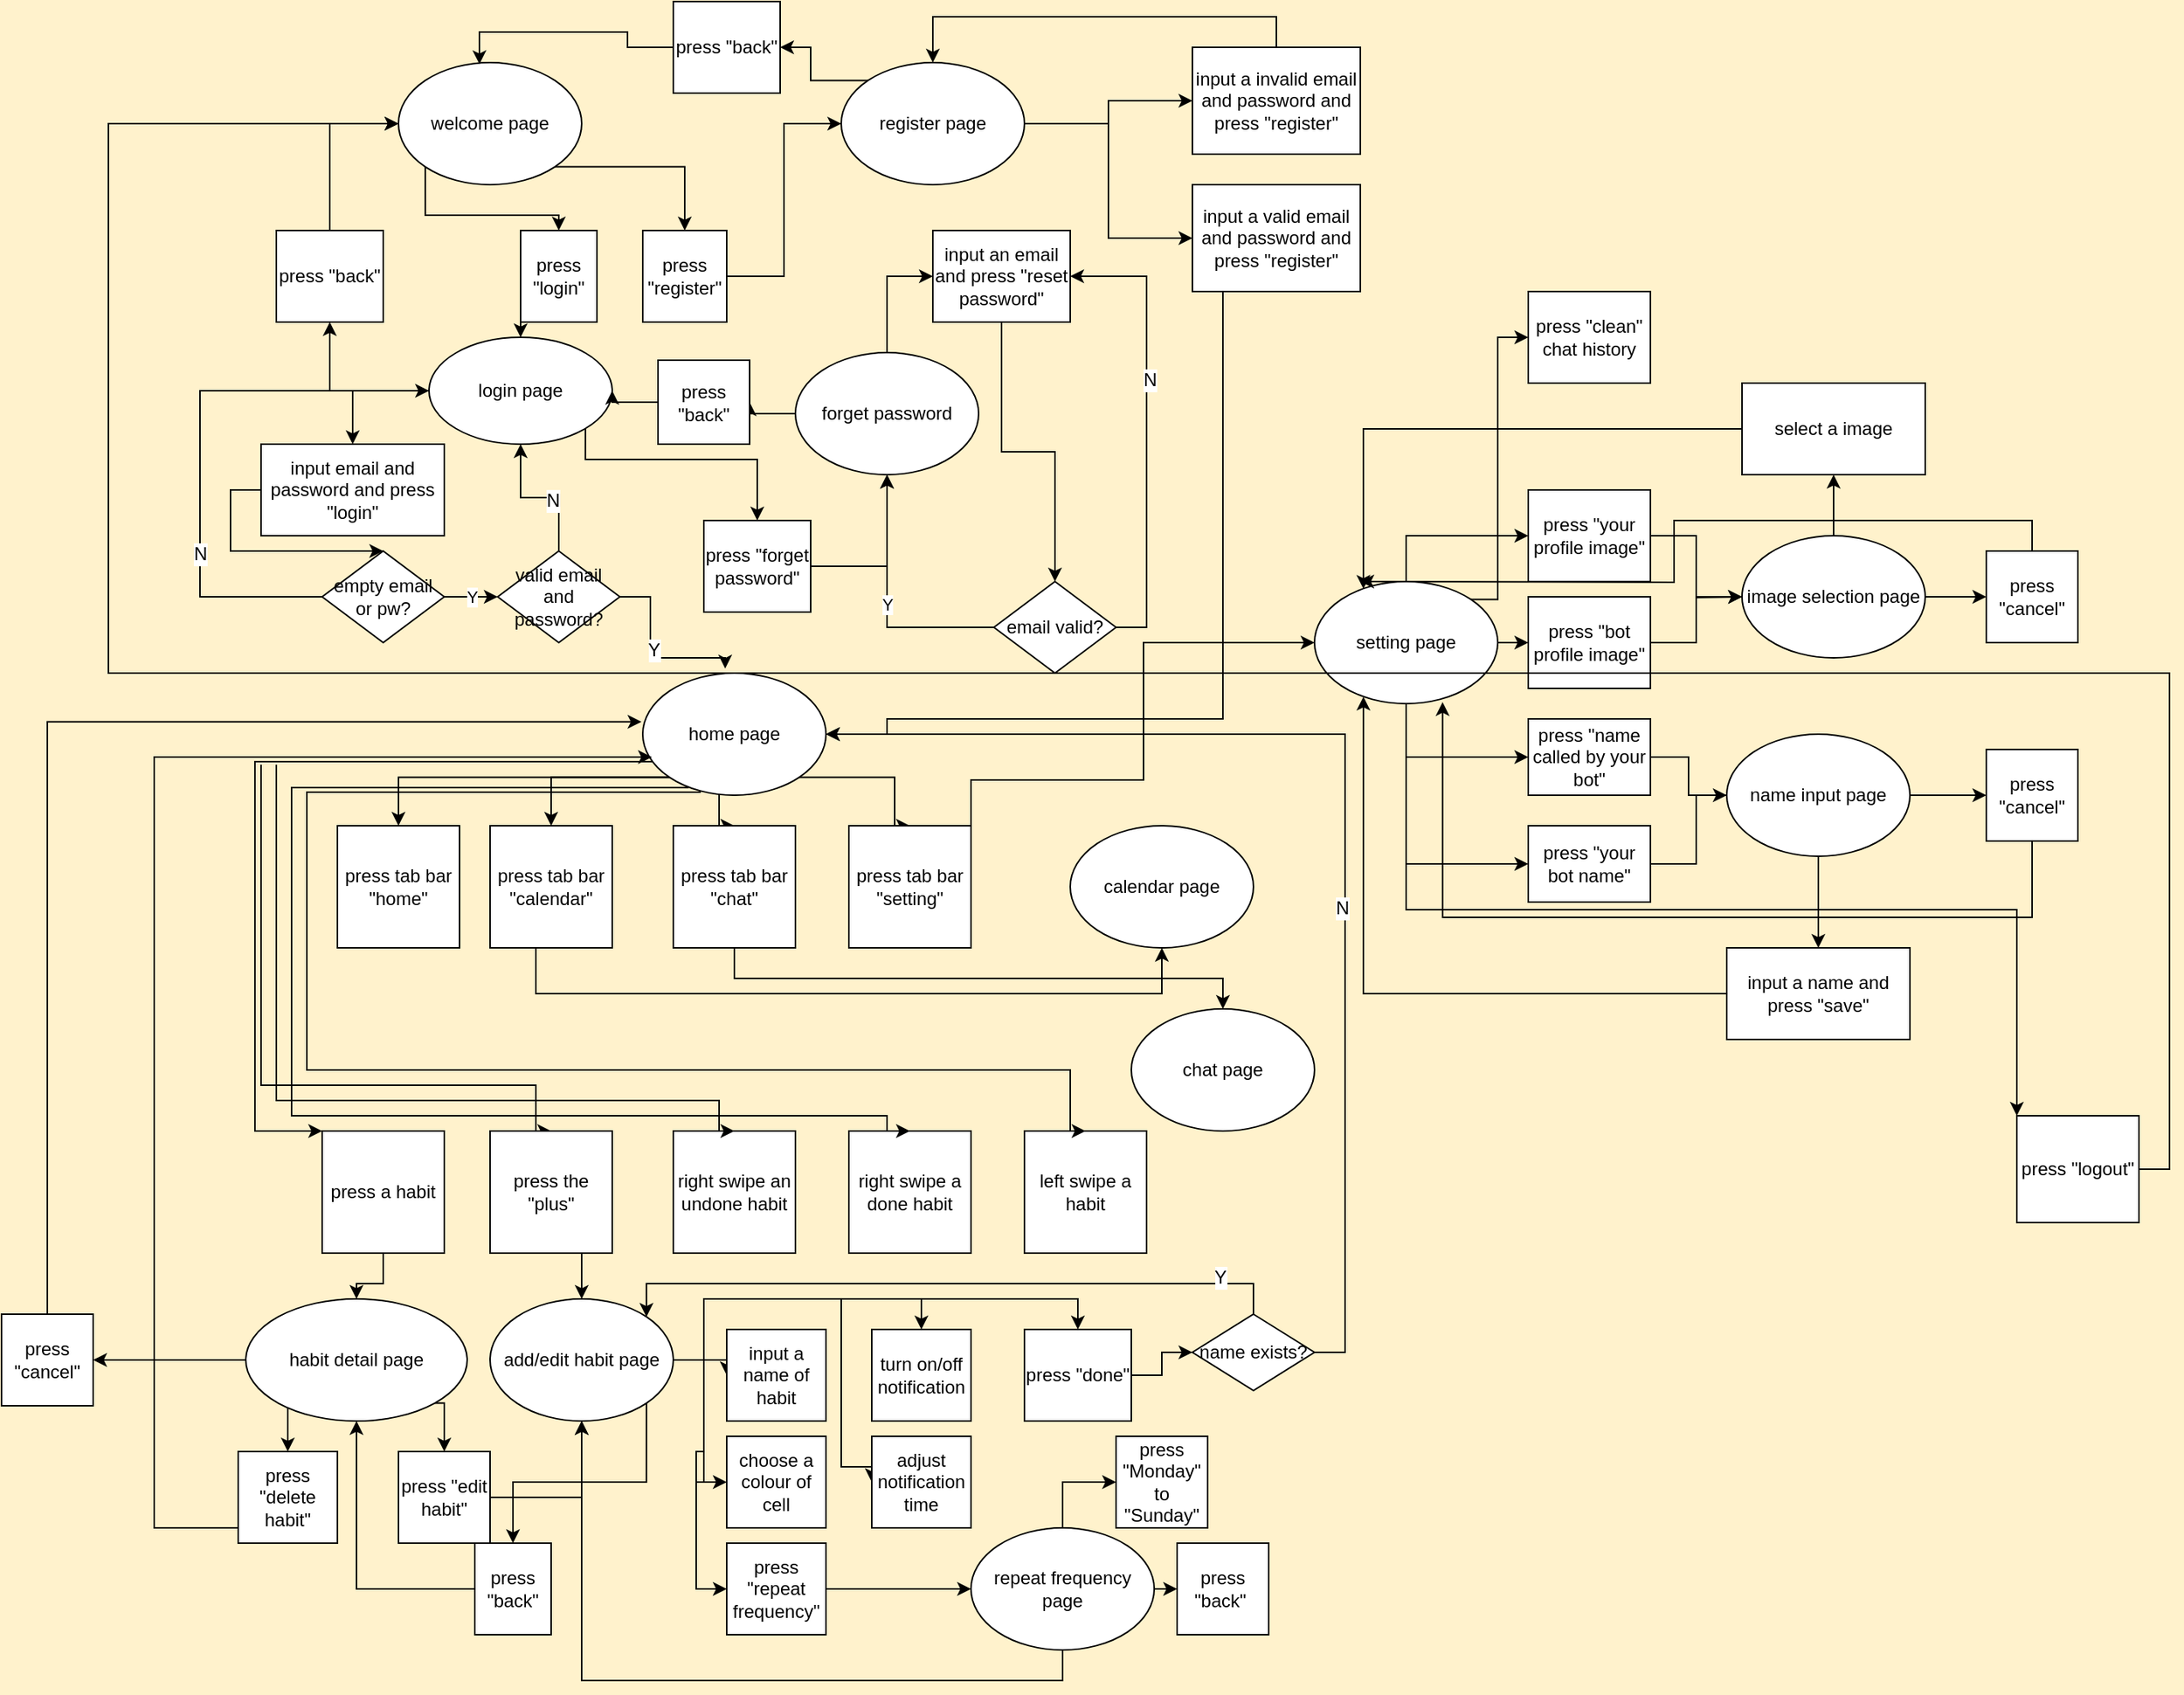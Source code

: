 <mxfile version="12.8.5" type="device"><diagram id="UULHulgBxs6ppkQbcfBB" name="Page-1"><mxGraphModel dx="1505" dy="413" grid="1" gridSize="10" guides="1" tooltips="1" connect="1" arrows="1" fold="1" page="1" pageScale="1" pageWidth="850" pageHeight="1100" background="#FFF2CC" math="0" shadow="0"><root><mxCell id="0"/><mxCell id="1" parent="0"/><mxCell id="8_2JDvQjmhM8NFOBoAPN-19" style="edgeStyle=orthogonalEdgeStyle;rounded=0;orthogonalLoop=1;jettySize=auto;html=1;exitX=0;exitY=1;exitDx=0;exitDy=0;entryX=0.5;entryY=0;entryDx=0;entryDy=0;" edge="1" parent="1" source="8_2JDvQjmhM8NFOBoAPN-16" target="8_2JDvQjmhM8NFOBoAPN-17"><mxGeometry relative="1" as="geometry"/></mxCell><mxCell id="8_2JDvQjmhM8NFOBoAPN-20" style="edgeStyle=orthogonalEdgeStyle;rounded=0;orthogonalLoop=1;jettySize=auto;html=1;exitX=1;exitY=1;exitDx=0;exitDy=0;entryX=0.5;entryY=0;entryDx=0;entryDy=0;" edge="1" parent="1" source="8_2JDvQjmhM8NFOBoAPN-16" target="8_2JDvQjmhM8NFOBoAPN-18"><mxGeometry relative="1" as="geometry"/></mxCell><mxCell id="8_2JDvQjmhM8NFOBoAPN-16" value="welcome page" style="ellipse;whiteSpace=wrap;html=1;" vertex="1" parent="1"><mxGeometry x="140" y="50" width="120" height="80" as="geometry"/></mxCell><mxCell id="8_2JDvQjmhM8NFOBoAPN-26" style="edgeStyle=orthogonalEdgeStyle;rounded=0;orthogonalLoop=1;jettySize=auto;html=1;exitX=0.5;exitY=1;exitDx=0;exitDy=0;entryX=0.5;entryY=0;entryDx=0;entryDy=0;" edge="1" parent="1" source="8_2JDvQjmhM8NFOBoAPN-17" target="8_2JDvQjmhM8NFOBoAPN-21"><mxGeometry relative="1" as="geometry"/></mxCell><mxCell id="8_2JDvQjmhM8NFOBoAPN-17" value="press &quot;login&quot;" style="rounded=0;whiteSpace=wrap;html=1;" vertex="1" parent="1"><mxGeometry x="220" y="160" width="50" height="60" as="geometry"/></mxCell><mxCell id="8_2JDvQjmhM8NFOBoAPN-58" style="edgeStyle=orthogonalEdgeStyle;rounded=0;orthogonalLoop=1;jettySize=auto;html=1;exitX=1;exitY=0.5;exitDx=0;exitDy=0;entryX=0;entryY=0.5;entryDx=0;entryDy=0;" edge="1" parent="1" source="8_2JDvQjmhM8NFOBoAPN-18" target="8_2JDvQjmhM8NFOBoAPN-57"><mxGeometry relative="1" as="geometry"/></mxCell><mxCell id="8_2JDvQjmhM8NFOBoAPN-18" value="press &quot;register&quot;" style="rounded=0;whiteSpace=wrap;html=1;" vertex="1" parent="1"><mxGeometry x="300" y="160" width="55" height="60" as="geometry"/></mxCell><mxCell id="8_2JDvQjmhM8NFOBoAPN-28" style="edgeStyle=orthogonalEdgeStyle;rounded=0;orthogonalLoop=1;jettySize=auto;html=1;exitX=0;exitY=0.5;exitDx=0;exitDy=0;entryX=0.5;entryY=1;entryDx=0;entryDy=0;" edge="1" parent="1" source="8_2JDvQjmhM8NFOBoAPN-21" target="8_2JDvQjmhM8NFOBoAPN-27"><mxGeometry relative="1" as="geometry"/></mxCell><mxCell id="8_2JDvQjmhM8NFOBoAPN-34" style="edgeStyle=orthogonalEdgeStyle;rounded=0;orthogonalLoop=1;jettySize=auto;html=1;exitX=1;exitY=1;exitDx=0;exitDy=0;entryX=0.5;entryY=0;entryDx=0;entryDy=0;" edge="1" parent="1" source="8_2JDvQjmhM8NFOBoAPN-21" target="8_2JDvQjmhM8NFOBoAPN-24"><mxGeometry relative="1" as="geometry"><Array as="points"><mxPoint x="262" y="310"/><mxPoint x="375" y="310"/></Array></mxGeometry></mxCell><mxCell id="8_2JDvQjmhM8NFOBoAPN-122" style="edgeStyle=orthogonalEdgeStyle;rounded=0;orthogonalLoop=1;jettySize=auto;html=1;exitX=0;exitY=0.5;exitDx=0;exitDy=0;" edge="1" parent="1" source="8_2JDvQjmhM8NFOBoAPN-21" target="8_2JDvQjmhM8NFOBoAPN-121"><mxGeometry relative="1" as="geometry"/></mxCell><mxCell id="8_2JDvQjmhM8NFOBoAPN-21" value="login page" style="ellipse;whiteSpace=wrap;html=1;" vertex="1" parent="1"><mxGeometry x="160" y="230" width="120" height="70" as="geometry"/></mxCell><mxCell id="8_2JDvQjmhM8NFOBoAPN-43" style="edgeStyle=orthogonalEdgeStyle;rounded=0;orthogonalLoop=1;jettySize=auto;html=1;exitX=1;exitY=0.5;exitDx=0;exitDy=0;entryX=0.5;entryY=1;entryDx=0;entryDy=0;" edge="1" parent="1" source="8_2JDvQjmhM8NFOBoAPN-24" target="8_2JDvQjmhM8NFOBoAPN-38"><mxGeometry relative="1" as="geometry"/></mxCell><mxCell id="8_2JDvQjmhM8NFOBoAPN-24" value="press &quot;forget password&quot;" style="rounded=0;whiteSpace=wrap;html=1;" vertex="1" parent="1"><mxGeometry x="340" y="350" width="70" height="60" as="geometry"/></mxCell><mxCell id="8_2JDvQjmhM8NFOBoAPN-29" style="edgeStyle=orthogonalEdgeStyle;rounded=0;orthogonalLoop=1;jettySize=auto;html=1;exitX=0.5;exitY=0;exitDx=0;exitDy=0;entryX=0;entryY=0.5;entryDx=0;entryDy=0;" edge="1" parent="1" source="8_2JDvQjmhM8NFOBoAPN-27" target="8_2JDvQjmhM8NFOBoAPN-16"><mxGeometry relative="1" as="geometry"/></mxCell><mxCell id="8_2JDvQjmhM8NFOBoAPN-27" value="press &quot;back&quot;" style="rounded=0;whiteSpace=wrap;html=1;" vertex="1" parent="1"><mxGeometry x="60" y="160" width="70" height="60" as="geometry"/></mxCell><mxCell id="8_2JDvQjmhM8NFOBoAPN-76" style="edgeStyle=orthogonalEdgeStyle;rounded=0;orthogonalLoop=1;jettySize=auto;html=1;exitX=0;exitY=1;exitDx=0;exitDy=0;entryX=0.5;entryY=0;entryDx=0;entryDy=0;" edge="1" parent="1" source="8_2JDvQjmhM8NFOBoAPN-35" target="8_2JDvQjmhM8NFOBoAPN-68"><mxGeometry relative="1" as="geometry"/></mxCell><mxCell id="8_2JDvQjmhM8NFOBoAPN-77" style="edgeStyle=orthogonalEdgeStyle;rounded=0;orthogonalLoop=1;jettySize=auto;html=1;exitX=0;exitY=1;exitDx=0;exitDy=0;entryX=0.5;entryY=0;entryDx=0;entryDy=0;" edge="1" parent="1" source="8_2JDvQjmhM8NFOBoAPN-35" target="8_2JDvQjmhM8NFOBoAPN-70"><mxGeometry relative="1" as="geometry"/></mxCell><mxCell id="8_2JDvQjmhM8NFOBoAPN-78" style="edgeStyle=orthogonalEdgeStyle;rounded=0;orthogonalLoop=1;jettySize=auto;html=1;exitX=0;exitY=1;exitDx=0;exitDy=0;entryX=0.5;entryY=0;entryDx=0;entryDy=0;" edge="1" parent="1" source="8_2JDvQjmhM8NFOBoAPN-35" target="8_2JDvQjmhM8NFOBoAPN-71"><mxGeometry relative="1" as="geometry"><Array as="points"><mxPoint x="350" y="518"/></Array></mxGeometry></mxCell><mxCell id="8_2JDvQjmhM8NFOBoAPN-79" style="edgeStyle=orthogonalEdgeStyle;rounded=0;orthogonalLoop=1;jettySize=auto;html=1;exitX=1;exitY=1;exitDx=0;exitDy=0;entryX=0.5;entryY=0;entryDx=0;entryDy=0;" edge="1" parent="1" source="8_2JDvQjmhM8NFOBoAPN-35" target="8_2JDvQjmhM8NFOBoAPN-73"><mxGeometry relative="1" as="geometry"><Array as="points"><mxPoint x="465" y="518"/></Array></mxGeometry></mxCell><mxCell id="8_2JDvQjmhM8NFOBoAPN-35" value="home page" style="ellipse;whiteSpace=wrap;html=1;" vertex="1" parent="1"><mxGeometry x="300" y="450" width="120" height="80" as="geometry"/></mxCell><mxCell id="8_2JDvQjmhM8NFOBoAPN-47" style="edgeStyle=orthogonalEdgeStyle;rounded=0;orthogonalLoop=1;jettySize=auto;html=1;exitX=0.5;exitY=0;exitDx=0;exitDy=0;entryX=0;entryY=0.5;entryDx=0;entryDy=0;" edge="1" parent="1" source="8_2JDvQjmhM8NFOBoAPN-38" target="8_2JDvQjmhM8NFOBoAPN-46"><mxGeometry relative="1" as="geometry"/></mxCell><mxCell id="8_2JDvQjmhM8NFOBoAPN-53" style="edgeStyle=orthogonalEdgeStyle;rounded=0;orthogonalLoop=1;jettySize=auto;html=1;exitX=0;exitY=0.5;exitDx=0;exitDy=0;entryX=1;entryY=0.5;entryDx=0;entryDy=0;" edge="1" parent="1" source="8_2JDvQjmhM8NFOBoAPN-38" target="8_2JDvQjmhM8NFOBoAPN-52"><mxGeometry relative="1" as="geometry"/></mxCell><mxCell id="8_2JDvQjmhM8NFOBoAPN-38" value="forget password" style="ellipse;whiteSpace=wrap;html=1;" vertex="1" parent="1"><mxGeometry x="400" y="240" width="120" height="80" as="geometry"/></mxCell><mxCell id="8_2JDvQjmhM8NFOBoAPN-114" style="edgeStyle=orthogonalEdgeStyle;rounded=0;orthogonalLoop=1;jettySize=auto;html=1;exitX=0.5;exitY=1;exitDx=0;exitDy=0;entryX=0.5;entryY=0;entryDx=0;entryDy=0;" edge="1" parent="1" source="8_2JDvQjmhM8NFOBoAPN-46" target="8_2JDvQjmhM8NFOBoAPN-113"><mxGeometry relative="1" as="geometry"/></mxCell><mxCell id="8_2JDvQjmhM8NFOBoAPN-46" value="input an email and press &quot;reset password&quot;" style="rounded=0;whiteSpace=wrap;html=1;" vertex="1" parent="1"><mxGeometry x="490" y="160" width="90" height="60" as="geometry"/></mxCell><mxCell id="8_2JDvQjmhM8NFOBoAPN-54" style="edgeStyle=orthogonalEdgeStyle;rounded=0;orthogonalLoop=1;jettySize=auto;html=1;exitX=0;exitY=0.5;exitDx=0;exitDy=0;entryX=1;entryY=0.5;entryDx=0;entryDy=0;" edge="1" parent="1" source="8_2JDvQjmhM8NFOBoAPN-52" target="8_2JDvQjmhM8NFOBoAPN-21"><mxGeometry relative="1" as="geometry"/></mxCell><mxCell id="8_2JDvQjmhM8NFOBoAPN-52" value="press &quot;back&quot;" style="rounded=0;whiteSpace=wrap;html=1;" vertex="1" parent="1"><mxGeometry x="310" y="245" width="60" height="55" as="geometry"/></mxCell><mxCell id="8_2JDvQjmhM8NFOBoAPN-61" style="edgeStyle=orthogonalEdgeStyle;rounded=0;orthogonalLoop=1;jettySize=auto;html=1;exitX=1;exitY=0.5;exitDx=0;exitDy=0;entryX=0;entryY=0.5;entryDx=0;entryDy=0;" edge="1" parent="1" source="8_2JDvQjmhM8NFOBoAPN-57" target="8_2JDvQjmhM8NFOBoAPN-59"><mxGeometry relative="1" as="geometry"/></mxCell><mxCell id="8_2JDvQjmhM8NFOBoAPN-62" style="edgeStyle=orthogonalEdgeStyle;rounded=0;orthogonalLoop=1;jettySize=auto;html=1;exitX=1;exitY=0.5;exitDx=0;exitDy=0;entryX=0;entryY=0.5;entryDx=0;entryDy=0;" edge="1" parent="1" source="8_2JDvQjmhM8NFOBoAPN-57" target="8_2JDvQjmhM8NFOBoAPN-60"><mxGeometry relative="1" as="geometry"/></mxCell><mxCell id="8_2JDvQjmhM8NFOBoAPN-66" style="edgeStyle=orthogonalEdgeStyle;rounded=0;orthogonalLoop=1;jettySize=auto;html=1;exitX=0;exitY=0;exitDx=0;exitDy=0;entryX=1;entryY=0.5;entryDx=0;entryDy=0;" edge="1" parent="1" source="8_2JDvQjmhM8NFOBoAPN-57" target="8_2JDvQjmhM8NFOBoAPN-65"><mxGeometry relative="1" as="geometry"/></mxCell><mxCell id="8_2JDvQjmhM8NFOBoAPN-57" value="register page" style="ellipse;whiteSpace=wrap;html=1;" vertex="1" parent="1"><mxGeometry x="430" y="50" width="120" height="80" as="geometry"/></mxCell><mxCell id="8_2JDvQjmhM8NFOBoAPN-63" style="edgeStyle=orthogonalEdgeStyle;rounded=0;orthogonalLoop=1;jettySize=auto;html=1;exitX=0.5;exitY=0;exitDx=0;exitDy=0;entryX=0.5;entryY=0;entryDx=0;entryDy=0;" edge="1" parent="1" source="8_2JDvQjmhM8NFOBoAPN-59" target="8_2JDvQjmhM8NFOBoAPN-57"><mxGeometry relative="1" as="geometry"/></mxCell><mxCell id="8_2JDvQjmhM8NFOBoAPN-59" value="input a invalid email and password and press &quot;register&quot;" style="rounded=0;whiteSpace=wrap;html=1;" vertex="1" parent="1"><mxGeometry x="660" y="40" width="110" height="70" as="geometry"/></mxCell><mxCell id="8_2JDvQjmhM8NFOBoAPN-64" style="edgeStyle=orthogonalEdgeStyle;rounded=0;orthogonalLoop=1;jettySize=auto;html=1;exitX=0.5;exitY=1;exitDx=0;exitDy=0;entryX=1;entryY=0.5;entryDx=0;entryDy=0;" edge="1" parent="1" source="8_2JDvQjmhM8NFOBoAPN-60" target="8_2JDvQjmhM8NFOBoAPN-35"><mxGeometry relative="1" as="geometry"><Array as="points"><mxPoint x="680" y="200"/><mxPoint x="680" y="480"/><mxPoint x="460" y="480"/><mxPoint x="460" y="490"/></Array></mxGeometry></mxCell><mxCell id="8_2JDvQjmhM8NFOBoAPN-60" value="input a valid email and password and press &quot;register&quot;" style="rounded=0;whiteSpace=wrap;html=1;" vertex="1" parent="1"><mxGeometry x="660" y="130" width="110" height="70" as="geometry"/></mxCell><mxCell id="8_2JDvQjmhM8NFOBoAPN-67" style="edgeStyle=orthogonalEdgeStyle;rounded=0;orthogonalLoop=1;jettySize=auto;html=1;exitX=0;exitY=0.5;exitDx=0;exitDy=0;entryX=0.442;entryY=0.013;entryDx=0;entryDy=0;entryPerimeter=0;" edge="1" parent="1" source="8_2JDvQjmhM8NFOBoAPN-65" target="8_2JDvQjmhM8NFOBoAPN-16"><mxGeometry relative="1" as="geometry"/></mxCell><mxCell id="8_2JDvQjmhM8NFOBoAPN-65" value="press &quot;back&quot;" style="rounded=0;whiteSpace=wrap;html=1;" vertex="1" parent="1"><mxGeometry x="320" y="10" width="70" height="60" as="geometry"/></mxCell><mxCell id="8_2JDvQjmhM8NFOBoAPN-80" style="edgeStyle=orthogonalEdgeStyle;rounded=0;orthogonalLoop=1;jettySize=auto;html=1;entryX=0;entryY=0;entryDx=0;entryDy=0;exitX=0.05;exitY=0.725;exitDx=0;exitDy=0;exitPerimeter=0;" edge="1" parent="1" source="8_2JDvQjmhM8NFOBoAPN-35" target="8_2JDvQjmhM8NFOBoAPN-81"><mxGeometry relative="1" as="geometry"><mxPoint x="60" y="560" as="sourcePoint"/><Array as="points"><mxPoint x="46" y="750"/></Array></mxGeometry></mxCell><mxCell id="8_2JDvQjmhM8NFOBoAPN-87" style="edgeStyle=orthogonalEdgeStyle;rounded=0;orthogonalLoop=1;jettySize=auto;html=1;entryX=0.5;entryY=0;entryDx=0;entryDy=0;" edge="1" parent="1" target="8_2JDvQjmhM8NFOBoAPN-82"><mxGeometry relative="1" as="geometry"><mxPoint x="50" y="510" as="sourcePoint"/><Array as="points"><mxPoint x="50" y="720"/><mxPoint x="230" y="720"/></Array></mxGeometry></mxCell><mxCell id="8_2JDvQjmhM8NFOBoAPN-68" value="press tab bar &quot;home&quot;" style="whiteSpace=wrap;html=1;aspect=fixed;" vertex="1" parent="1"><mxGeometry x="100" y="550" width="80" height="80" as="geometry"/></mxCell><mxCell id="8_2JDvQjmhM8NFOBoAPN-93" style="edgeStyle=orthogonalEdgeStyle;rounded=0;orthogonalLoop=1;jettySize=auto;html=1;exitX=0.5;exitY=1;exitDx=0;exitDy=0;entryX=0.5;entryY=1;entryDx=0;entryDy=0;" edge="1" parent="1" source="8_2JDvQjmhM8NFOBoAPN-70" target="8_2JDvQjmhM8NFOBoAPN-92"><mxGeometry relative="1" as="geometry"><Array as="points"><mxPoint x="230" y="660"/><mxPoint x="640" y="660"/></Array></mxGeometry></mxCell><mxCell id="8_2JDvQjmhM8NFOBoAPN-70" value="press tab bar &quot;calendar&quot;" style="whiteSpace=wrap;html=1;aspect=fixed;" vertex="1" parent="1"><mxGeometry x="200" y="550" width="80" height="80" as="geometry"/></mxCell><mxCell id="8_2JDvQjmhM8NFOBoAPN-95" style="edgeStyle=orthogonalEdgeStyle;rounded=0;orthogonalLoop=1;jettySize=auto;html=1;exitX=0.5;exitY=1;exitDx=0;exitDy=0;entryX=0.5;entryY=0;entryDx=0;entryDy=0;" edge="1" parent="1" source="8_2JDvQjmhM8NFOBoAPN-71" target="8_2JDvQjmhM8NFOBoAPN-94"><mxGeometry relative="1" as="geometry"/></mxCell><mxCell id="8_2JDvQjmhM8NFOBoAPN-71" value="press tab bar &quot;chat&quot;" style="whiteSpace=wrap;html=1;aspect=fixed;" vertex="1" parent="1"><mxGeometry x="320" y="550" width="80" height="80" as="geometry"/></mxCell><mxCell id="8_2JDvQjmhM8NFOBoAPN-168" style="edgeStyle=orthogonalEdgeStyle;rounded=0;orthogonalLoop=1;jettySize=auto;html=1;exitX=1;exitY=0.5;exitDx=0;exitDy=0;entryX=0;entryY=0.5;entryDx=0;entryDy=0;" edge="1" parent="1" source="8_2JDvQjmhM8NFOBoAPN-73" target="8_2JDvQjmhM8NFOBoAPN-165"><mxGeometry relative="1" as="geometry"><Array as="points"><mxPoint x="515" y="520"/><mxPoint x="628" y="520"/><mxPoint x="628" y="430"/></Array></mxGeometry></mxCell><mxCell id="8_2JDvQjmhM8NFOBoAPN-73" value="press tab bar &quot;setting&quot;" style="whiteSpace=wrap;html=1;aspect=fixed;" vertex="1" parent="1"><mxGeometry x="435" y="550" width="80" height="80" as="geometry"/></mxCell><mxCell id="8_2JDvQjmhM8NFOBoAPN-102" style="edgeStyle=orthogonalEdgeStyle;rounded=0;orthogonalLoop=1;jettySize=auto;html=1;exitX=0.5;exitY=1;exitDx=0;exitDy=0;" edge="1" parent="1" source="8_2JDvQjmhM8NFOBoAPN-81" target="8_2JDvQjmhM8NFOBoAPN-101"><mxGeometry relative="1" as="geometry"/></mxCell><mxCell id="8_2JDvQjmhM8NFOBoAPN-81" value="press a habit" style="whiteSpace=wrap;html=1;aspect=fixed;" vertex="1" parent="1"><mxGeometry x="90" y="750" width="80" height="80" as="geometry"/></mxCell><mxCell id="8_2JDvQjmhM8NFOBoAPN-105" style="edgeStyle=orthogonalEdgeStyle;rounded=0;orthogonalLoop=1;jettySize=auto;html=1;exitX=0.5;exitY=1;exitDx=0;exitDy=0;entryX=0.5;entryY=0;entryDx=0;entryDy=0;" edge="1" parent="1" source="8_2JDvQjmhM8NFOBoAPN-82" target="8_2JDvQjmhM8NFOBoAPN-104"><mxGeometry relative="1" as="geometry"/></mxCell><mxCell id="8_2JDvQjmhM8NFOBoAPN-82" value="press the &quot;plus&quot;" style="whiteSpace=wrap;html=1;aspect=fixed;" vertex="1" parent="1"><mxGeometry x="200" y="750" width="80" height="80" as="geometry"/></mxCell><mxCell id="8_2JDvQjmhM8NFOBoAPN-84" value="right swipe an undone habit" style="whiteSpace=wrap;html=1;aspect=fixed;" vertex="1" parent="1"><mxGeometry x="320" y="750" width="80" height="80" as="geometry"/></mxCell><mxCell id="8_2JDvQjmhM8NFOBoAPN-85" value="right swipe a done habit" style="whiteSpace=wrap;html=1;aspect=fixed;" vertex="1" parent="1"><mxGeometry x="435" y="750" width="80" height="80" as="geometry"/></mxCell><mxCell id="8_2JDvQjmhM8NFOBoAPN-86" value="left swipe a habit" style="whiteSpace=wrap;html=1;aspect=fixed;" vertex="1" parent="1"><mxGeometry x="550" y="750" width="80" height="80" as="geometry"/></mxCell><mxCell id="8_2JDvQjmhM8NFOBoAPN-89" style="edgeStyle=orthogonalEdgeStyle;rounded=0;orthogonalLoop=1;jettySize=auto;html=1;entryX=0.5;entryY=0;entryDx=0;entryDy=0;" edge="1" parent="1" target="8_2JDvQjmhM8NFOBoAPN-84"><mxGeometry relative="1" as="geometry"><mxPoint x="60" y="510" as="sourcePoint"/><mxPoint x="240" y="760" as="targetPoint"/><Array as="points"><mxPoint x="60" y="730"/><mxPoint x="350" y="730"/></Array></mxGeometry></mxCell><mxCell id="8_2JDvQjmhM8NFOBoAPN-90" style="edgeStyle=orthogonalEdgeStyle;rounded=0;orthogonalLoop=1;jettySize=auto;html=1;entryX=0.5;entryY=0;entryDx=0;entryDy=0;exitX=0.25;exitY=0.938;exitDx=0;exitDy=0;exitPerimeter=0;" edge="1" parent="1" source="8_2JDvQjmhM8NFOBoAPN-35" target="8_2JDvQjmhM8NFOBoAPN-85"><mxGeometry relative="1" as="geometry"><mxPoint x="70" y="530" as="sourcePoint"/><mxPoint x="250" y="770" as="targetPoint"/><Array as="points"><mxPoint x="70" y="740"/><mxPoint x="460" y="740"/><mxPoint x="460" y="750"/></Array></mxGeometry></mxCell><mxCell id="8_2JDvQjmhM8NFOBoAPN-91" style="edgeStyle=orthogonalEdgeStyle;rounded=0;orthogonalLoop=1;jettySize=auto;html=1;entryX=0.5;entryY=0;entryDx=0;entryDy=0;exitX=0.317;exitY=0.975;exitDx=0;exitDy=0;exitPerimeter=0;" edge="1" parent="1" source="8_2JDvQjmhM8NFOBoAPN-35" target="8_2JDvQjmhM8NFOBoAPN-86"><mxGeometry relative="1" as="geometry"><mxPoint x="80" y="540" as="sourcePoint"/><mxPoint x="260" y="780" as="targetPoint"/><Array as="points"><mxPoint x="80" y="528"/><mxPoint x="80" y="710"/><mxPoint x="580" y="710"/></Array></mxGeometry></mxCell><mxCell id="8_2JDvQjmhM8NFOBoAPN-92" value="calendar page" style="ellipse;whiteSpace=wrap;html=1;" vertex="1" parent="1"><mxGeometry x="580" y="550" width="120" height="80" as="geometry"/></mxCell><mxCell id="8_2JDvQjmhM8NFOBoAPN-94" value="chat page" style="ellipse;whiteSpace=wrap;html=1;" vertex="1" parent="1"><mxGeometry x="620" y="670" width="120" height="80" as="geometry"/></mxCell><mxCell id="8_2JDvQjmhM8NFOBoAPN-107" style="edgeStyle=orthogonalEdgeStyle;rounded=0;orthogonalLoop=1;jettySize=auto;html=1;exitX=0;exitY=1;exitDx=0;exitDy=0;entryX=0.5;entryY=0;entryDx=0;entryDy=0;" edge="1" parent="1" source="8_2JDvQjmhM8NFOBoAPN-101" target="8_2JDvQjmhM8NFOBoAPN-106"><mxGeometry relative="1" as="geometry"/></mxCell><mxCell id="8_2JDvQjmhM8NFOBoAPN-110" style="edgeStyle=orthogonalEdgeStyle;rounded=0;orthogonalLoop=1;jettySize=auto;html=1;exitX=1;exitY=1;exitDx=0;exitDy=0;entryX=0.5;entryY=0;entryDx=0;entryDy=0;" edge="1" parent="1" source="8_2JDvQjmhM8NFOBoAPN-101" target="8_2JDvQjmhM8NFOBoAPN-109"><mxGeometry relative="1" as="geometry"/></mxCell><mxCell id="8_2JDvQjmhM8NFOBoAPN-172" style="edgeStyle=orthogonalEdgeStyle;rounded=0;orthogonalLoop=1;jettySize=auto;html=1;exitX=0;exitY=0.5;exitDx=0;exitDy=0;entryX=1;entryY=0.5;entryDx=0;entryDy=0;" edge="1" parent="1" source="8_2JDvQjmhM8NFOBoAPN-101" target="8_2JDvQjmhM8NFOBoAPN-169"><mxGeometry relative="1" as="geometry"/></mxCell><mxCell id="8_2JDvQjmhM8NFOBoAPN-101" value="habit detail page" style="ellipse;whiteSpace=wrap;html=1;" vertex="1" parent="1"><mxGeometry x="40" y="860" width="145" height="80" as="geometry"/></mxCell><mxCell id="8_2JDvQjmhM8NFOBoAPN-137" style="edgeStyle=orthogonalEdgeStyle;rounded=0;orthogonalLoop=1;jettySize=auto;html=1;exitX=1;exitY=0.5;exitDx=0;exitDy=0;entryX=0;entryY=0.5;entryDx=0;entryDy=0;" edge="1" parent="1" source="8_2JDvQjmhM8NFOBoAPN-104" target="8_2JDvQjmhM8NFOBoAPN-112"><mxGeometry relative="1" as="geometry"/></mxCell><mxCell id="8_2JDvQjmhM8NFOBoAPN-138" style="edgeStyle=orthogonalEdgeStyle;rounded=0;orthogonalLoop=1;jettySize=auto;html=1;exitX=1;exitY=0.5;exitDx=0;exitDy=0;entryX=0;entryY=0.5;entryDx=0;entryDy=0;" edge="1" parent="1" source="8_2JDvQjmhM8NFOBoAPN-104" target="8_2JDvQjmhM8NFOBoAPN-134"><mxGeometry relative="1" as="geometry"/></mxCell><mxCell id="8_2JDvQjmhM8NFOBoAPN-139" style="edgeStyle=orthogonalEdgeStyle;rounded=0;orthogonalLoop=1;jettySize=auto;html=1;exitX=1;exitY=0.5;exitDx=0;exitDy=0;entryX=0;entryY=0.5;entryDx=0;entryDy=0;" edge="1" parent="1" source="8_2JDvQjmhM8NFOBoAPN-104" target="8_2JDvQjmhM8NFOBoAPN-136"><mxGeometry relative="1" as="geometry"/></mxCell><mxCell id="8_2JDvQjmhM8NFOBoAPN-141" style="edgeStyle=orthogonalEdgeStyle;rounded=0;orthogonalLoop=1;jettySize=auto;html=1;exitX=1;exitY=0.5;exitDx=0;exitDy=0;entryX=0.5;entryY=0;entryDx=0;entryDy=0;" edge="1" parent="1" source="8_2JDvQjmhM8NFOBoAPN-104" target="8_2JDvQjmhM8NFOBoAPN-140"><mxGeometry relative="1" as="geometry"><Array as="points"><mxPoint x="340" y="900"/><mxPoint x="340" y="860"/><mxPoint x="483" y="860"/></Array></mxGeometry></mxCell><mxCell id="8_2JDvQjmhM8NFOBoAPN-145" style="edgeStyle=orthogonalEdgeStyle;rounded=0;orthogonalLoop=1;jettySize=auto;html=1;exitX=1;exitY=0.5;exitDx=0;exitDy=0;entryX=0;entryY=0.5;entryDx=0;entryDy=0;" edge="1" parent="1" source="8_2JDvQjmhM8NFOBoAPN-104" target="8_2JDvQjmhM8NFOBoAPN-142"><mxGeometry relative="1" as="geometry"><Array as="points"><mxPoint x="340" y="900"/><mxPoint x="340" y="860"/><mxPoint x="430" y="860"/><mxPoint x="430" y="970"/><mxPoint x="450" y="970"/></Array></mxGeometry></mxCell><mxCell id="8_2JDvQjmhM8NFOBoAPN-150" style="edgeStyle=orthogonalEdgeStyle;rounded=0;orthogonalLoop=1;jettySize=auto;html=1;exitX=1;exitY=1;exitDx=0;exitDy=0;entryX=0.5;entryY=0;entryDx=0;entryDy=0;" edge="1" parent="1" source="8_2JDvQjmhM8NFOBoAPN-104" target="8_2JDvQjmhM8NFOBoAPN-149"><mxGeometry relative="1" as="geometry"/></mxCell><mxCell id="8_2JDvQjmhM8NFOBoAPN-152" style="edgeStyle=orthogonalEdgeStyle;rounded=0;orthogonalLoop=1;jettySize=auto;html=1;exitX=1;exitY=0.5;exitDx=0;exitDy=0;entryX=0.5;entryY=0;entryDx=0;entryDy=0;" edge="1" parent="1" source="8_2JDvQjmhM8NFOBoAPN-104" target="8_2JDvQjmhM8NFOBoAPN-148"><mxGeometry relative="1" as="geometry"><Array as="points"><mxPoint x="340" y="900"/><mxPoint x="340" y="860"/><mxPoint x="585" y="860"/></Array></mxGeometry></mxCell><mxCell id="8_2JDvQjmhM8NFOBoAPN-104" value="add/edit habit page" style="ellipse;whiteSpace=wrap;html=1;" vertex="1" parent="1"><mxGeometry x="200" y="860" width="120" height="80" as="geometry"/></mxCell><mxCell id="8_2JDvQjmhM8NFOBoAPN-108" style="edgeStyle=orthogonalEdgeStyle;rounded=0;orthogonalLoop=1;jettySize=auto;html=1;exitX=0;exitY=0.5;exitDx=0;exitDy=0;entryX=0.05;entryY=0.688;entryDx=0;entryDy=0;entryPerimeter=0;" edge="1" parent="1" source="8_2JDvQjmhM8NFOBoAPN-106" target="8_2JDvQjmhM8NFOBoAPN-35"><mxGeometry relative="1" as="geometry"><Array as="points"><mxPoint x="35" y="1010"/><mxPoint x="-20" y="1010"/><mxPoint x="-20" y="505"/></Array></mxGeometry></mxCell><mxCell id="8_2JDvQjmhM8NFOBoAPN-106" value="press &quot;delete habit&quot;" style="rounded=0;whiteSpace=wrap;html=1;" vertex="1" parent="1"><mxGeometry x="35" y="960" width="65" height="60" as="geometry"/></mxCell><mxCell id="8_2JDvQjmhM8NFOBoAPN-111" style="edgeStyle=orthogonalEdgeStyle;rounded=0;orthogonalLoop=1;jettySize=auto;html=1;exitX=1;exitY=0.5;exitDx=0;exitDy=0;" edge="1" parent="1" source="8_2JDvQjmhM8NFOBoAPN-109" target="8_2JDvQjmhM8NFOBoAPN-104"><mxGeometry relative="1" as="geometry"/></mxCell><mxCell id="8_2JDvQjmhM8NFOBoAPN-109" value="press &quot;edit habit&quot;" style="rounded=0;whiteSpace=wrap;html=1;" vertex="1" parent="1"><mxGeometry x="140" y="960" width="60" height="60" as="geometry"/></mxCell><mxCell id="8_2JDvQjmhM8NFOBoAPN-112" value="input a name of habit" style="rounded=0;whiteSpace=wrap;html=1;" vertex="1" parent="1"><mxGeometry x="355" y="880" width="65" height="60" as="geometry"/></mxCell><mxCell id="8_2JDvQjmhM8NFOBoAPN-117" value="Y" style="edgeStyle=orthogonalEdgeStyle;rounded=0;orthogonalLoop=1;jettySize=auto;html=1;exitX=0;exitY=0.5;exitDx=0;exitDy=0;" edge="1" parent="1" source="8_2JDvQjmhM8NFOBoAPN-113" target="8_2JDvQjmhM8NFOBoAPN-38"><mxGeometry relative="1" as="geometry"/></mxCell><mxCell id="8_2JDvQjmhM8NFOBoAPN-119" style="edgeStyle=orthogonalEdgeStyle;rounded=0;orthogonalLoop=1;jettySize=auto;html=1;exitX=1;exitY=0.5;exitDx=0;exitDy=0;" edge="1" parent="1" source="8_2JDvQjmhM8NFOBoAPN-113"><mxGeometry relative="1" as="geometry"><mxPoint x="580" y="190" as="targetPoint"/><Array as="points"><mxPoint x="630" y="420"/><mxPoint x="630" y="190"/></Array></mxGeometry></mxCell><mxCell id="8_2JDvQjmhM8NFOBoAPN-120" value="N" style="text;html=1;align=center;verticalAlign=middle;resizable=0;points=[];labelBackgroundColor=#ffffff;" vertex="1" connectable="0" parent="8_2JDvQjmhM8NFOBoAPN-119"><mxGeometry x="0.217" y="-2" relative="1" as="geometry"><mxPoint as="offset"/></mxGeometry></mxCell><mxCell id="8_2JDvQjmhM8NFOBoAPN-113" value="email valid?" style="rhombus;whiteSpace=wrap;html=1;" vertex="1" parent="1"><mxGeometry x="530" y="390" width="80" height="60" as="geometry"/></mxCell><mxCell id="8_2JDvQjmhM8NFOBoAPN-124" style="edgeStyle=orthogonalEdgeStyle;rounded=0;orthogonalLoop=1;jettySize=auto;html=1;exitX=0;exitY=0.5;exitDx=0;exitDy=0;entryX=0.5;entryY=0;entryDx=0;entryDy=0;" edge="1" parent="1" source="8_2JDvQjmhM8NFOBoAPN-121" target="8_2JDvQjmhM8NFOBoAPN-123"><mxGeometry relative="1" as="geometry"><Array as="points"><mxPoint x="30" y="330"/><mxPoint x="30" y="370"/></Array></mxGeometry></mxCell><mxCell id="8_2JDvQjmhM8NFOBoAPN-121" value="input email and password and press &quot;login&quot;" style="rounded=0;whiteSpace=wrap;html=1;" vertex="1" parent="1"><mxGeometry x="50" y="300" width="120" height="60" as="geometry"/></mxCell><mxCell id="8_2JDvQjmhM8NFOBoAPN-126" value="Y" style="edgeStyle=orthogonalEdgeStyle;rounded=0;orthogonalLoop=1;jettySize=auto;html=1;exitX=1;exitY=0.5;exitDx=0;exitDy=0;entryX=0;entryY=0.5;entryDx=0;entryDy=0;" edge="1" parent="1" source="8_2JDvQjmhM8NFOBoAPN-123" target="8_2JDvQjmhM8NFOBoAPN-125"><mxGeometry relative="1" as="geometry"/></mxCell><mxCell id="8_2JDvQjmhM8NFOBoAPN-131" style="edgeStyle=orthogonalEdgeStyle;rounded=0;orthogonalLoop=1;jettySize=auto;html=1;exitX=0;exitY=0.5;exitDx=0;exitDy=0;entryX=0;entryY=0.5;entryDx=0;entryDy=0;" edge="1" parent="1" source="8_2JDvQjmhM8NFOBoAPN-123" target="8_2JDvQjmhM8NFOBoAPN-21"><mxGeometry relative="1" as="geometry"><Array as="points"><mxPoint x="10" y="400"/><mxPoint x="10" y="265"/></Array></mxGeometry></mxCell><mxCell id="8_2JDvQjmhM8NFOBoAPN-132" value="N" style="text;html=1;align=center;verticalAlign=middle;resizable=0;points=[];labelBackgroundColor=#ffffff;" vertex="1" connectable="0" parent="8_2JDvQjmhM8NFOBoAPN-131"><mxGeometry x="-0.562" y="-28" relative="1" as="geometry"><mxPoint x="-28" y="-28" as="offset"/></mxGeometry></mxCell><mxCell id="8_2JDvQjmhM8NFOBoAPN-123" value="empty email or pw?" style="rhombus;whiteSpace=wrap;html=1;" vertex="1" parent="1"><mxGeometry x="90" y="370" width="80" height="60" as="geometry"/></mxCell><mxCell id="8_2JDvQjmhM8NFOBoAPN-127" style="edgeStyle=orthogonalEdgeStyle;rounded=0;orthogonalLoop=1;jettySize=auto;html=1;exitX=1;exitY=0.5;exitDx=0;exitDy=0;entryX=0.45;entryY=-0.037;entryDx=0;entryDy=0;entryPerimeter=0;" edge="1" parent="1" source="8_2JDvQjmhM8NFOBoAPN-125" target="8_2JDvQjmhM8NFOBoAPN-35"><mxGeometry relative="1" as="geometry"><mxPoint x="160" y="480" as="targetPoint"/><Array as="points"><mxPoint x="305" y="400"/><mxPoint x="305" y="440"/><mxPoint x="354" y="440"/></Array></mxGeometry></mxCell><mxCell id="8_2JDvQjmhM8NFOBoAPN-128" value="Y" style="text;html=1;align=center;verticalAlign=middle;resizable=0;points=[];labelBackgroundColor=#ffffff;" vertex="1" connectable="0" parent="8_2JDvQjmhM8NFOBoAPN-127"><mxGeometry x="-0.059" y="2" relative="1" as="geometry"><mxPoint as="offset"/></mxGeometry></mxCell><mxCell id="8_2JDvQjmhM8NFOBoAPN-129" style="edgeStyle=orthogonalEdgeStyle;rounded=0;orthogonalLoop=1;jettySize=auto;html=1;exitX=0.5;exitY=0;exitDx=0;exitDy=0;entryX=0.5;entryY=1;entryDx=0;entryDy=0;" edge="1" parent="1" source="8_2JDvQjmhM8NFOBoAPN-125" target="8_2JDvQjmhM8NFOBoAPN-21"><mxGeometry relative="1" as="geometry"/></mxCell><mxCell id="8_2JDvQjmhM8NFOBoAPN-130" value="N" style="text;html=1;align=center;verticalAlign=middle;resizable=0;points=[];labelBackgroundColor=#ffffff;" vertex="1" connectable="0" parent="8_2JDvQjmhM8NFOBoAPN-129"><mxGeometry x="-0.305" y="4" relative="1" as="geometry"><mxPoint as="offset"/></mxGeometry></mxCell><mxCell id="8_2JDvQjmhM8NFOBoAPN-125" value="valid email and password?" style="rhombus;whiteSpace=wrap;html=1;" vertex="1" parent="1"><mxGeometry x="205" y="370" width="80" height="60" as="geometry"/></mxCell><mxCell id="8_2JDvQjmhM8NFOBoAPN-134" value="choose a colour of cell" style="rounded=0;whiteSpace=wrap;html=1;" vertex="1" parent="1"><mxGeometry x="355" y="950" width="65" height="60" as="geometry"/></mxCell><mxCell id="8_2JDvQjmhM8NFOBoAPN-147" style="edgeStyle=orthogonalEdgeStyle;rounded=0;orthogonalLoop=1;jettySize=auto;html=1;exitX=1;exitY=0.5;exitDx=0;exitDy=0;entryX=0;entryY=0.5;entryDx=0;entryDy=0;" edge="1" parent="1" source="8_2JDvQjmhM8NFOBoAPN-136" target="8_2JDvQjmhM8NFOBoAPN-146"><mxGeometry relative="1" as="geometry"/></mxCell><mxCell id="8_2JDvQjmhM8NFOBoAPN-136" value="press &quot;repeat frequency&quot;" style="rounded=0;whiteSpace=wrap;html=1;" vertex="1" parent="1"><mxGeometry x="355" y="1020" width="65" height="60" as="geometry"/></mxCell><mxCell id="8_2JDvQjmhM8NFOBoAPN-140" value="turn on/off notification" style="rounded=0;whiteSpace=wrap;html=1;" vertex="1" parent="1"><mxGeometry x="450" y="880" width="65" height="60" as="geometry"/></mxCell><mxCell id="8_2JDvQjmhM8NFOBoAPN-142" value="adjust notification time" style="rounded=0;whiteSpace=wrap;html=1;" vertex="1" parent="1"><mxGeometry x="450" y="950" width="65" height="60" as="geometry"/></mxCell><mxCell id="8_2JDvQjmhM8NFOBoAPN-161" style="edgeStyle=orthogonalEdgeStyle;rounded=0;orthogonalLoop=1;jettySize=auto;html=1;exitX=0.5;exitY=0;exitDx=0;exitDy=0;entryX=0;entryY=0.5;entryDx=0;entryDy=0;" edge="1" parent="1" source="8_2JDvQjmhM8NFOBoAPN-146" target="8_2JDvQjmhM8NFOBoAPN-160"><mxGeometry relative="1" as="geometry"/></mxCell><mxCell id="8_2JDvQjmhM8NFOBoAPN-163" style="edgeStyle=orthogonalEdgeStyle;rounded=0;orthogonalLoop=1;jettySize=auto;html=1;exitX=1;exitY=0.5;exitDx=0;exitDy=0;entryX=0;entryY=0.5;entryDx=0;entryDy=0;" edge="1" parent="1" source="8_2JDvQjmhM8NFOBoAPN-146" target="8_2JDvQjmhM8NFOBoAPN-162"><mxGeometry relative="1" as="geometry"/></mxCell><mxCell id="8_2JDvQjmhM8NFOBoAPN-164" style="edgeStyle=orthogonalEdgeStyle;rounded=0;orthogonalLoop=1;jettySize=auto;html=1;exitX=0.5;exitY=1;exitDx=0;exitDy=0;entryX=0.5;entryY=1;entryDx=0;entryDy=0;" edge="1" parent="1" source="8_2JDvQjmhM8NFOBoAPN-146" target="8_2JDvQjmhM8NFOBoAPN-104"><mxGeometry relative="1" as="geometry"/></mxCell><mxCell id="8_2JDvQjmhM8NFOBoAPN-146" value="repeat frequency page" style="ellipse;whiteSpace=wrap;html=1;" vertex="1" parent="1"><mxGeometry x="515" y="1010" width="120" height="80" as="geometry"/></mxCell><mxCell id="8_2JDvQjmhM8NFOBoAPN-154" style="edgeStyle=orthogonalEdgeStyle;rounded=0;orthogonalLoop=1;jettySize=auto;html=1;exitX=1;exitY=0.5;exitDx=0;exitDy=0;entryX=0;entryY=0.5;entryDx=0;entryDy=0;" edge="1" parent="1" source="8_2JDvQjmhM8NFOBoAPN-148" target="8_2JDvQjmhM8NFOBoAPN-153"><mxGeometry relative="1" as="geometry"/></mxCell><mxCell id="8_2JDvQjmhM8NFOBoAPN-148" value="press &quot;done&quot;" style="rounded=0;whiteSpace=wrap;html=1;" vertex="1" parent="1"><mxGeometry x="550" y="880" width="70" height="60" as="geometry"/></mxCell><mxCell id="8_2JDvQjmhM8NFOBoAPN-151" style="edgeStyle=orthogonalEdgeStyle;rounded=0;orthogonalLoop=1;jettySize=auto;html=1;exitX=0;exitY=0.5;exitDx=0;exitDy=0;entryX=0.5;entryY=1;entryDx=0;entryDy=0;" edge="1" parent="1" source="8_2JDvQjmhM8NFOBoAPN-149" target="8_2JDvQjmhM8NFOBoAPN-101"><mxGeometry relative="1" as="geometry"/></mxCell><mxCell id="8_2JDvQjmhM8NFOBoAPN-149" value="press &quot;back&quot;" style="rounded=0;whiteSpace=wrap;html=1;" vertex="1" parent="1"><mxGeometry x="190" y="1020" width="50" height="60" as="geometry"/></mxCell><mxCell id="8_2JDvQjmhM8NFOBoAPN-158" style="edgeStyle=orthogonalEdgeStyle;rounded=0;orthogonalLoop=1;jettySize=auto;html=1;exitX=0.5;exitY=0;exitDx=0;exitDy=0;entryX=1;entryY=0;entryDx=0;entryDy=0;" edge="1" parent="1" source="8_2JDvQjmhM8NFOBoAPN-153" target="8_2JDvQjmhM8NFOBoAPN-104"><mxGeometry relative="1" as="geometry"><Array as="points"><mxPoint x="700" y="850"/><mxPoint x="302" y="850"/></Array></mxGeometry></mxCell><mxCell id="8_2JDvQjmhM8NFOBoAPN-159" value="Y" style="text;html=1;align=center;verticalAlign=middle;resizable=0;points=[];labelBackgroundColor=#ffffff;" vertex="1" connectable="0" parent="8_2JDvQjmhM8NFOBoAPN-158"><mxGeometry x="-0.909" y="22" relative="1" as="geometry"><mxPoint x="-22" y="-26" as="offset"/></mxGeometry></mxCell><mxCell id="8_2JDvQjmhM8NFOBoAPN-166" style="edgeStyle=orthogonalEdgeStyle;rounded=0;orthogonalLoop=1;jettySize=auto;html=1;exitX=1;exitY=0.5;exitDx=0;exitDy=0;entryX=1;entryY=0.5;entryDx=0;entryDy=0;" edge="1" parent="1" source="8_2JDvQjmhM8NFOBoAPN-153" target="8_2JDvQjmhM8NFOBoAPN-35"><mxGeometry relative="1" as="geometry"><mxPoint x="770" y="720" as="targetPoint"/></mxGeometry></mxCell><mxCell id="8_2JDvQjmhM8NFOBoAPN-167" value="N" style="text;html=1;align=center;verticalAlign=middle;resizable=0;points=[];labelBackgroundColor=#ffffff;" vertex="1" connectable="0" parent="8_2JDvQjmhM8NFOBoAPN-166"><mxGeometry x="-0.187" y="2" relative="1" as="geometry"><mxPoint as="offset"/></mxGeometry></mxCell><mxCell id="8_2JDvQjmhM8NFOBoAPN-153" value="name exists?" style="rhombus;whiteSpace=wrap;html=1;" vertex="1" parent="1"><mxGeometry x="660" y="870" width="80" height="50" as="geometry"/></mxCell><mxCell id="8_2JDvQjmhM8NFOBoAPN-160" value="press &quot;Monday&quot; to &quot;Sunday&quot;" style="rounded=0;whiteSpace=wrap;html=1;" vertex="1" parent="1"><mxGeometry x="610" y="950" width="60" height="60" as="geometry"/></mxCell><mxCell id="8_2JDvQjmhM8NFOBoAPN-162" value="press &quot;back&quot;&amp;nbsp;" style="rounded=0;whiteSpace=wrap;html=1;" vertex="1" parent="1"><mxGeometry x="650" y="1020" width="60" height="60" as="geometry"/></mxCell><mxCell id="8_2JDvQjmhM8NFOBoAPN-176" style="edgeStyle=orthogonalEdgeStyle;rounded=0;orthogonalLoop=1;jettySize=auto;html=1;exitX=0.5;exitY=0;exitDx=0;exitDy=0;entryX=0;entryY=0.5;entryDx=0;entryDy=0;" edge="1" parent="1" source="8_2JDvQjmhM8NFOBoAPN-165" target="8_2JDvQjmhM8NFOBoAPN-174"><mxGeometry relative="1" as="geometry"/></mxCell><mxCell id="8_2JDvQjmhM8NFOBoAPN-177" style="edgeStyle=orthogonalEdgeStyle;rounded=0;orthogonalLoop=1;jettySize=auto;html=1;exitX=1;exitY=0.5;exitDx=0;exitDy=0;entryX=0;entryY=0.5;entryDx=0;entryDy=0;" edge="1" parent="1" source="8_2JDvQjmhM8NFOBoAPN-165" target="8_2JDvQjmhM8NFOBoAPN-175"><mxGeometry relative="1" as="geometry"/></mxCell><mxCell id="8_2JDvQjmhM8NFOBoAPN-179" style="edgeStyle=orthogonalEdgeStyle;rounded=0;orthogonalLoop=1;jettySize=auto;html=1;exitX=0.5;exitY=1;exitDx=0;exitDy=0;entryX=0;entryY=0.5;entryDx=0;entryDy=0;" edge="1" parent="1" source="8_2JDvQjmhM8NFOBoAPN-165" target="8_2JDvQjmhM8NFOBoAPN-178"><mxGeometry relative="1" as="geometry"/></mxCell><mxCell id="8_2JDvQjmhM8NFOBoAPN-181" style="edgeStyle=orthogonalEdgeStyle;rounded=0;orthogonalLoop=1;jettySize=auto;html=1;exitX=0.5;exitY=1;exitDx=0;exitDy=0;entryX=0;entryY=0.5;entryDx=0;entryDy=0;" edge="1" parent="1" source="8_2JDvQjmhM8NFOBoAPN-165" target="8_2JDvQjmhM8NFOBoAPN-180"><mxGeometry relative="1" as="geometry"/></mxCell><mxCell id="8_2JDvQjmhM8NFOBoAPN-202" style="edgeStyle=orthogonalEdgeStyle;rounded=0;orthogonalLoop=1;jettySize=auto;html=1;exitX=1;exitY=0;exitDx=0;exitDy=0;entryX=0;entryY=0.5;entryDx=0;entryDy=0;" edge="1" parent="1" source="8_2JDvQjmhM8NFOBoAPN-165" target="8_2JDvQjmhM8NFOBoAPN-201"><mxGeometry relative="1" as="geometry"><Array as="points"><mxPoint x="860" y="402"/><mxPoint x="860" y="230"/></Array></mxGeometry></mxCell><mxCell id="8_2JDvQjmhM8NFOBoAPN-204" style="edgeStyle=orthogonalEdgeStyle;rounded=0;orthogonalLoop=1;jettySize=auto;html=1;exitX=0.5;exitY=1;exitDx=0;exitDy=0;entryX=0;entryY=0;entryDx=0;entryDy=0;" edge="1" parent="1" source="8_2JDvQjmhM8NFOBoAPN-165" target="8_2JDvQjmhM8NFOBoAPN-203"><mxGeometry relative="1" as="geometry"/></mxCell><mxCell id="8_2JDvQjmhM8NFOBoAPN-165" value="setting page" style="ellipse;whiteSpace=wrap;html=1;" vertex="1" parent="1"><mxGeometry x="740" y="390" width="120" height="80" as="geometry"/></mxCell><mxCell id="8_2JDvQjmhM8NFOBoAPN-173" style="edgeStyle=orthogonalEdgeStyle;rounded=0;orthogonalLoop=1;jettySize=auto;html=1;exitX=0.5;exitY=0;exitDx=0;exitDy=0;entryX=-0.007;entryY=0.399;entryDx=0;entryDy=0;entryPerimeter=0;" edge="1" parent="1" source="8_2JDvQjmhM8NFOBoAPN-169" target="8_2JDvQjmhM8NFOBoAPN-35"><mxGeometry relative="1" as="geometry"/></mxCell><mxCell id="8_2JDvQjmhM8NFOBoAPN-169" value="press &quot;cancel&quot;" style="rounded=0;whiteSpace=wrap;html=1;" vertex="1" parent="1"><mxGeometry x="-120" y="870" width="60" height="60" as="geometry"/></mxCell><mxCell id="8_2JDvQjmhM8NFOBoAPN-183" style="edgeStyle=orthogonalEdgeStyle;rounded=0;orthogonalLoop=1;jettySize=auto;html=1;exitX=1;exitY=0.5;exitDx=0;exitDy=0;entryX=0;entryY=0.5;entryDx=0;entryDy=0;" edge="1" parent="1" source="8_2JDvQjmhM8NFOBoAPN-174" target="8_2JDvQjmhM8NFOBoAPN-182"><mxGeometry relative="1" as="geometry"/></mxCell><mxCell id="8_2JDvQjmhM8NFOBoAPN-174" value="press &quot;your profile image&quot;" style="rounded=0;whiteSpace=wrap;html=1;" vertex="1" parent="1"><mxGeometry x="880" y="330" width="80" height="60" as="geometry"/></mxCell><mxCell id="8_2JDvQjmhM8NFOBoAPN-184" style="edgeStyle=orthogonalEdgeStyle;rounded=0;orthogonalLoop=1;jettySize=auto;html=1;exitX=1;exitY=0.5;exitDx=0;exitDy=0;" edge="1" parent="1" source="8_2JDvQjmhM8NFOBoAPN-175"><mxGeometry relative="1" as="geometry"><mxPoint x="1020" y="400" as="targetPoint"/></mxGeometry></mxCell><mxCell id="8_2JDvQjmhM8NFOBoAPN-175" value="press &quot;bot profile image&quot;" style="rounded=0;whiteSpace=wrap;html=1;" vertex="1" parent="1"><mxGeometry x="880" y="400" width="80" height="60" as="geometry"/></mxCell><mxCell id="8_2JDvQjmhM8NFOBoAPN-187" style="edgeStyle=orthogonalEdgeStyle;rounded=0;orthogonalLoop=1;jettySize=auto;html=1;exitX=1;exitY=0.5;exitDx=0;exitDy=0;entryX=0;entryY=0.5;entryDx=0;entryDy=0;" edge="1" parent="1" source="8_2JDvQjmhM8NFOBoAPN-178" target="8_2JDvQjmhM8NFOBoAPN-186"><mxGeometry relative="1" as="geometry"/></mxCell><mxCell id="8_2JDvQjmhM8NFOBoAPN-178" value="press &quot;name called by your bot&quot;" style="rounded=0;whiteSpace=wrap;html=1;" vertex="1" parent="1"><mxGeometry x="880" y="480" width="80" height="50" as="geometry"/></mxCell><mxCell id="8_2JDvQjmhM8NFOBoAPN-188" style="edgeStyle=orthogonalEdgeStyle;rounded=0;orthogonalLoop=1;jettySize=auto;html=1;exitX=1;exitY=0.5;exitDx=0;exitDy=0;" edge="1" parent="1" source="8_2JDvQjmhM8NFOBoAPN-180"><mxGeometry relative="1" as="geometry"><mxPoint x="1020" y="530" as="targetPoint"/><Array as="points"><mxPoint x="990" y="575"/><mxPoint x="990" y="530"/></Array></mxGeometry></mxCell><mxCell id="8_2JDvQjmhM8NFOBoAPN-180" value="press &quot;your bot name&quot;" style="rounded=0;whiteSpace=wrap;html=1;" vertex="1" parent="1"><mxGeometry x="880" y="550" width="80" height="50" as="geometry"/></mxCell><mxCell id="8_2JDvQjmhM8NFOBoAPN-194" style="edgeStyle=orthogonalEdgeStyle;rounded=0;orthogonalLoop=1;jettySize=auto;html=1;exitX=0.5;exitY=0;exitDx=0;exitDy=0;entryX=0.5;entryY=1;entryDx=0;entryDy=0;" edge="1" parent="1" source="8_2JDvQjmhM8NFOBoAPN-182" target="8_2JDvQjmhM8NFOBoAPN-192"><mxGeometry relative="1" as="geometry"/></mxCell><mxCell id="8_2JDvQjmhM8NFOBoAPN-196" style="edgeStyle=orthogonalEdgeStyle;rounded=0;orthogonalLoop=1;jettySize=auto;html=1;exitX=1;exitY=0.5;exitDx=0;exitDy=0;entryX=0;entryY=0.5;entryDx=0;entryDy=0;" edge="1" parent="1" source="8_2JDvQjmhM8NFOBoAPN-182" target="8_2JDvQjmhM8NFOBoAPN-195"><mxGeometry relative="1" as="geometry"/></mxCell><mxCell id="8_2JDvQjmhM8NFOBoAPN-182" value="image selection page" style="ellipse;whiteSpace=wrap;html=1;" vertex="1" parent="1"><mxGeometry x="1020" y="360" width="120" height="80" as="geometry"/></mxCell><mxCell id="8_2JDvQjmhM8NFOBoAPN-190" style="edgeStyle=orthogonalEdgeStyle;rounded=0;orthogonalLoop=1;jettySize=auto;html=1;exitX=0.5;exitY=1;exitDx=0;exitDy=0;entryX=0.5;entryY=0;entryDx=0;entryDy=0;" edge="1" parent="1" source="8_2JDvQjmhM8NFOBoAPN-186" target="8_2JDvQjmhM8NFOBoAPN-189"><mxGeometry relative="1" as="geometry"/></mxCell><mxCell id="8_2JDvQjmhM8NFOBoAPN-199" style="edgeStyle=orthogonalEdgeStyle;rounded=0;orthogonalLoop=1;jettySize=auto;html=1;exitX=1;exitY=0.5;exitDx=0;exitDy=0;entryX=0;entryY=0.5;entryDx=0;entryDy=0;" edge="1" parent="1" source="8_2JDvQjmhM8NFOBoAPN-186" target="8_2JDvQjmhM8NFOBoAPN-198"><mxGeometry relative="1" as="geometry"/></mxCell><mxCell id="8_2JDvQjmhM8NFOBoAPN-186" value="name input page" style="ellipse;whiteSpace=wrap;html=1;" vertex="1" parent="1"><mxGeometry x="1010" y="490" width="120" height="80" as="geometry"/></mxCell><mxCell id="8_2JDvQjmhM8NFOBoAPN-191" style="edgeStyle=orthogonalEdgeStyle;rounded=0;orthogonalLoop=1;jettySize=auto;html=1;exitX=0;exitY=0.5;exitDx=0;exitDy=0;entryX=0.267;entryY=0.943;entryDx=0;entryDy=0;entryPerimeter=0;" edge="1" parent="1" source="8_2JDvQjmhM8NFOBoAPN-189" target="8_2JDvQjmhM8NFOBoAPN-165"><mxGeometry relative="1" as="geometry"/></mxCell><mxCell id="8_2JDvQjmhM8NFOBoAPN-189" value="input a name and press &quot;save&quot;" style="rounded=0;whiteSpace=wrap;html=1;" vertex="1" parent="1"><mxGeometry x="1010" y="630" width="120" height="60" as="geometry"/></mxCell><mxCell id="8_2JDvQjmhM8NFOBoAPN-193" style="edgeStyle=orthogonalEdgeStyle;rounded=0;orthogonalLoop=1;jettySize=auto;html=1;exitX=0;exitY=0.5;exitDx=0;exitDy=0;entryX=0.267;entryY=0.06;entryDx=0;entryDy=0;entryPerimeter=0;" edge="1" parent="1" source="8_2JDvQjmhM8NFOBoAPN-192" target="8_2JDvQjmhM8NFOBoAPN-165"><mxGeometry relative="1" as="geometry"/></mxCell><mxCell id="8_2JDvQjmhM8NFOBoAPN-192" value="select a image" style="rounded=0;whiteSpace=wrap;html=1;" vertex="1" parent="1"><mxGeometry x="1020" y="260" width="120" height="60" as="geometry"/></mxCell><mxCell id="8_2JDvQjmhM8NFOBoAPN-197" style="edgeStyle=orthogonalEdgeStyle;rounded=0;orthogonalLoop=1;jettySize=auto;html=1;exitX=0.5;exitY=0;exitDx=0;exitDy=0;" edge="1" parent="1" source="8_2JDvQjmhM8NFOBoAPN-195"><mxGeometry relative="1" as="geometry"><mxPoint x="770" y="390" as="targetPoint"/></mxGeometry></mxCell><mxCell id="8_2JDvQjmhM8NFOBoAPN-195" value="press &quot;cancel&quot;" style="rounded=0;whiteSpace=wrap;html=1;" vertex="1" parent="1"><mxGeometry x="1180" y="370" width="60" height="60" as="geometry"/></mxCell><mxCell id="8_2JDvQjmhM8NFOBoAPN-200" style="edgeStyle=orthogonalEdgeStyle;rounded=0;orthogonalLoop=1;jettySize=auto;html=1;exitX=0.5;exitY=1;exitDx=0;exitDy=0;entryX=0.699;entryY=0.987;entryDx=0;entryDy=0;entryPerimeter=0;" edge="1" parent="1" source="8_2JDvQjmhM8NFOBoAPN-198" target="8_2JDvQjmhM8NFOBoAPN-165"><mxGeometry relative="1" as="geometry"><Array as="points"><mxPoint x="1210" y="610"/><mxPoint x="824" y="610"/></Array></mxGeometry></mxCell><mxCell id="8_2JDvQjmhM8NFOBoAPN-198" value="press &quot;cancel&quot;" style="rounded=0;whiteSpace=wrap;html=1;" vertex="1" parent="1"><mxGeometry x="1180" y="500" width="60" height="60" as="geometry"/></mxCell><mxCell id="8_2JDvQjmhM8NFOBoAPN-201" value="press &quot;clean&quot; chat history" style="rounded=0;whiteSpace=wrap;html=1;" vertex="1" parent="1"><mxGeometry x="880" y="200" width="80" height="60" as="geometry"/></mxCell><mxCell id="8_2JDvQjmhM8NFOBoAPN-206" style="edgeStyle=orthogonalEdgeStyle;rounded=0;orthogonalLoop=1;jettySize=auto;html=1;exitX=1;exitY=0.5;exitDx=0;exitDy=0;" edge="1" parent="1" source="8_2JDvQjmhM8NFOBoAPN-203" target="8_2JDvQjmhM8NFOBoAPN-16"><mxGeometry relative="1" as="geometry"><mxPoint x="880" y="-80" as="targetPoint"/><Array as="points"><mxPoint x="1300" y="775"/><mxPoint x="1300" y="450"/><mxPoint x="-50" y="450"/><mxPoint x="-50" y="90"/></Array></mxGeometry></mxCell><mxCell id="8_2JDvQjmhM8NFOBoAPN-203" value="press &quot;logout&quot;" style="rounded=0;whiteSpace=wrap;html=1;" vertex="1" parent="1"><mxGeometry x="1200" y="740" width="80" height="70" as="geometry"/></mxCell></root></mxGraphModel></diagram></mxfile>